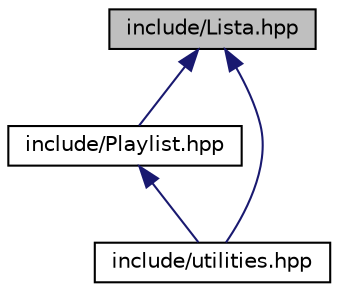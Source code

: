digraph "include/Lista.hpp"
{
 // LATEX_PDF_SIZE
  edge [fontname="Helvetica",fontsize="10",labelfontname="Helvetica",labelfontsize="10"];
  node [fontname="Helvetica",fontsize="10",shape=record];
  Node1 [label="include/Lista.hpp",height=0.2,width=0.4,color="black", fillcolor="grey75", style="filled", fontcolor="black",tooltip="Definição da classe Lista."];
  Node1 -> Node2 [dir="back",color="midnightblue",fontsize="10",style="solid"];
  Node2 [label="include/Playlist.hpp",height=0.2,width=0.4,color="black", fillcolor="white", style="filled",URL="$a00011.html",tooltip="Definição da classe Playlist."];
  Node2 -> Node3 [dir="back",color="midnightblue",fontsize="10",style="solid"];
  Node3 [label="include/utilities.hpp",height=0.2,width=0.4,color="black", fillcolor="white", style="filled",URL="$a00014.html",tooltip="Definição de funções utilizadas no main e nos menus."];
  Node1 -> Node3 [dir="back",color="midnightblue",fontsize="10",style="solid"];
}
